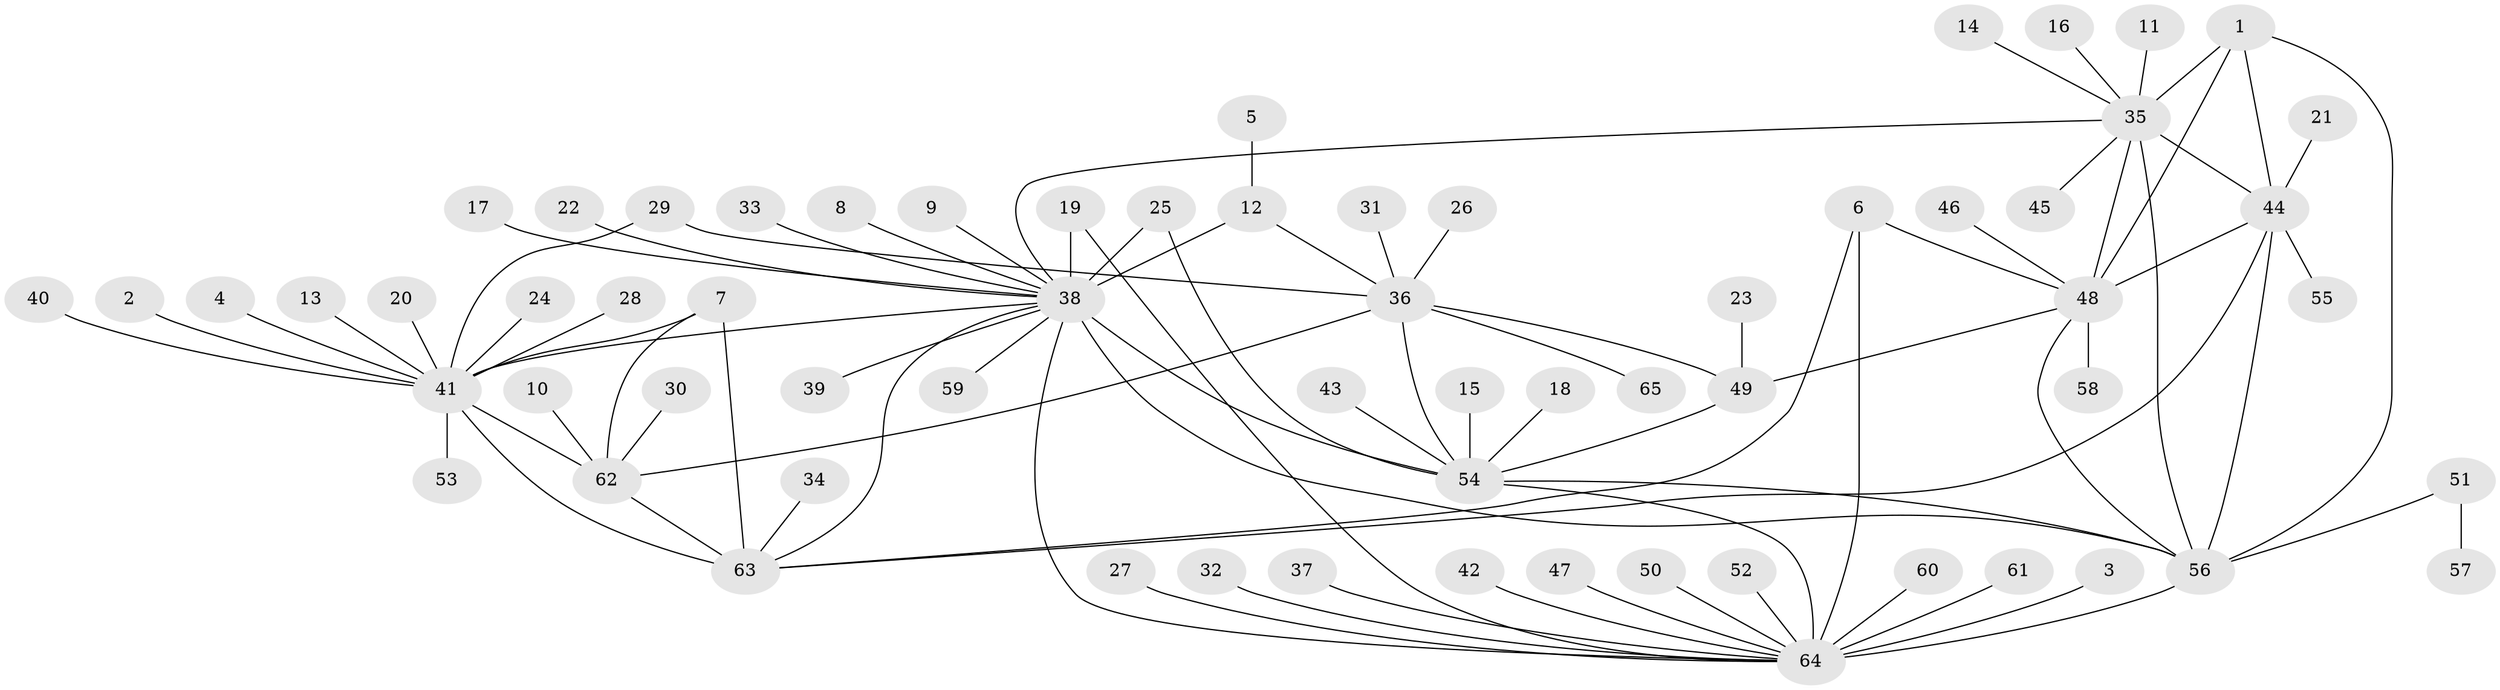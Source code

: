 // original degree distribution, {8: 0.015384615384615385, 6: 0.06923076923076923, 10: 0.023076923076923078, 13: 0.007692307692307693, 9: 0.038461538461538464, 7: 0.023076923076923078, 11: 0.023076923076923078, 14: 0.007692307692307693, 15: 0.007692307692307693, 5: 0.007692307692307693, 12: 0.007692307692307693, 1: 0.6, 4: 0.007692307692307693, 3: 0.046153846153846156, 2: 0.11538461538461539}
// Generated by graph-tools (version 1.1) at 2025/50/03/09/25 03:50:37]
// undirected, 65 vertices, 88 edges
graph export_dot {
graph [start="1"]
  node [color=gray90,style=filled];
  1;
  2;
  3;
  4;
  5;
  6;
  7;
  8;
  9;
  10;
  11;
  12;
  13;
  14;
  15;
  16;
  17;
  18;
  19;
  20;
  21;
  22;
  23;
  24;
  25;
  26;
  27;
  28;
  29;
  30;
  31;
  32;
  33;
  34;
  35;
  36;
  37;
  38;
  39;
  40;
  41;
  42;
  43;
  44;
  45;
  46;
  47;
  48;
  49;
  50;
  51;
  52;
  53;
  54;
  55;
  56;
  57;
  58;
  59;
  60;
  61;
  62;
  63;
  64;
  65;
  1 -- 35 [weight=2.0];
  1 -- 44 [weight=1.0];
  1 -- 48 [weight=1.0];
  1 -- 56 [weight=1.0];
  2 -- 41 [weight=1.0];
  3 -- 64 [weight=1.0];
  4 -- 41 [weight=1.0];
  5 -- 12 [weight=1.0];
  6 -- 48 [weight=1.0];
  6 -- 63 [weight=1.0];
  6 -- 64 [weight=5.0];
  7 -- 41 [weight=1.0];
  7 -- 62 [weight=3.0];
  7 -- 63 [weight=1.0];
  8 -- 38 [weight=1.0];
  9 -- 38 [weight=1.0];
  10 -- 62 [weight=1.0];
  11 -- 35 [weight=1.0];
  12 -- 36 [weight=1.0];
  12 -- 38 [weight=8.0];
  13 -- 41 [weight=1.0];
  14 -- 35 [weight=1.0];
  15 -- 54 [weight=1.0];
  16 -- 35 [weight=1.0];
  17 -- 38 [weight=1.0];
  18 -- 54 [weight=1.0];
  19 -- 38 [weight=2.0];
  19 -- 64 [weight=1.0];
  20 -- 41 [weight=1.0];
  21 -- 44 [weight=1.0];
  22 -- 38 [weight=1.0];
  23 -- 49 [weight=1.0];
  24 -- 41 [weight=1.0];
  25 -- 38 [weight=1.0];
  25 -- 54 [weight=1.0];
  26 -- 36 [weight=1.0];
  27 -- 64 [weight=1.0];
  28 -- 41 [weight=1.0];
  29 -- 36 [weight=1.0];
  29 -- 41 [weight=1.0];
  30 -- 62 [weight=1.0];
  31 -- 36 [weight=1.0];
  32 -- 64 [weight=1.0];
  33 -- 38 [weight=1.0];
  34 -- 63 [weight=1.0];
  35 -- 38 [weight=1.0];
  35 -- 44 [weight=2.0];
  35 -- 45 [weight=1.0];
  35 -- 48 [weight=2.0];
  35 -- 56 [weight=2.0];
  36 -- 49 [weight=1.0];
  36 -- 54 [weight=4.0];
  36 -- 62 [weight=1.0];
  36 -- 65 [weight=1.0];
  37 -- 64 [weight=1.0];
  38 -- 39 [weight=1.0];
  38 -- 41 [weight=1.0];
  38 -- 54 [weight=1.0];
  38 -- 56 [weight=1.0];
  38 -- 59 [weight=1.0];
  38 -- 63 [weight=1.0];
  38 -- 64 [weight=1.0];
  40 -- 41 [weight=1.0];
  41 -- 53 [weight=1.0];
  41 -- 62 [weight=3.0];
  41 -- 63 [weight=1.0];
  42 -- 64 [weight=1.0];
  43 -- 54 [weight=1.0];
  44 -- 48 [weight=1.0];
  44 -- 55 [weight=1.0];
  44 -- 56 [weight=1.0];
  44 -- 63 [weight=1.0];
  46 -- 48 [weight=1.0];
  47 -- 64 [weight=1.0];
  48 -- 49 [weight=1.0];
  48 -- 56 [weight=1.0];
  48 -- 58 [weight=1.0];
  49 -- 54 [weight=4.0];
  50 -- 64 [weight=1.0];
  51 -- 56 [weight=1.0];
  51 -- 57 [weight=1.0];
  52 -- 64 [weight=1.0];
  54 -- 56 [weight=1.0];
  54 -- 64 [weight=1.0];
  56 -- 64 [weight=1.0];
  60 -- 64 [weight=1.0];
  61 -- 64 [weight=1.0];
  62 -- 63 [weight=3.0];
}
